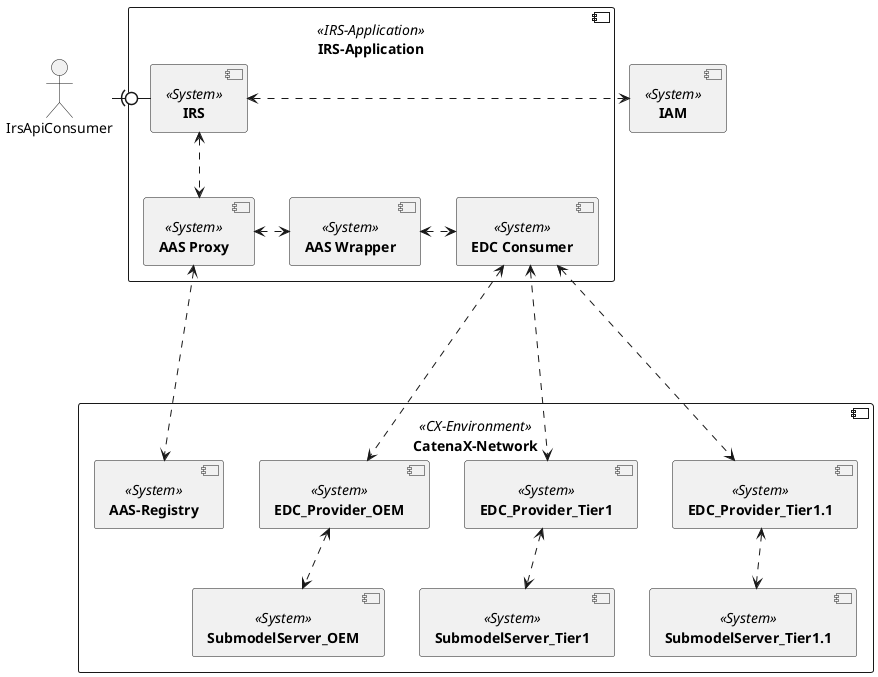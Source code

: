@startuml 
skinparam monochrome true
skinparam shadowing false

component [**IAM**] <<System>> as IAM

component [**IRS-Application**] <<IRS-Application>> {
	component [**IRS**] <<System>> as IRS

	component [**AAS Wrapper**] <<System>> as AAS_W
	component [**AAS Proxy**] <<System>> as AAS_P
	component [**EDC Consumer**] <<System>> as EDC

}

component [**CatenaX-Network**] <<CX-Environment>> {
    component [**AAS-Registry**] <<System>> as DT_REG
    component [**EDC_Provider_OEM**] <<System>> as EDCProviderOEM
    component [**EDC_Provider_Tier1**] <<System>> as EDCProviderTier1
    component [**EDC_Provider_Tier1.1**] <<System>> as EDCProviderTier11
    component [**SubmodelServer_OEM**] <<System>> as SubmodelServerOEM
    component [**SubmodelServer_Tier1**] <<System>> as SubmodelServerTier1
    component [**SubmodelServer_Tier1.1**] <<System>> as SubmodelServerTier11
}


actor IrsApiConsumer

IrsApiConsumer -right(0- IRS
IRS <..>AAS_P
IRS <.> IAM
AAS_P <.> AAS_W
AAS_W <.> EDC
AAS_P <.> DT_REG
EDC <..> EDCProviderOEM
EDC <...> EDCProviderTier1
EDC <....> EDCProviderTier11
EDCProviderOEM <..> SubmodelServerOEM
EDCProviderTier1 <..> SubmodelServerTier1
EDCProviderTier11 <..> SubmodelServerTier11

@enduml